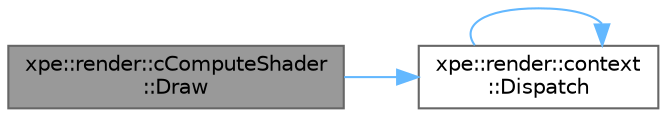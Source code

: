 digraph "xpe::render::cComputeShader::Draw"
{
 // LATEX_PDF_SIZE
  bgcolor="transparent";
  edge [fontname=Helvetica,fontsize=10,labelfontname=Helvetica,labelfontsize=10];
  node [fontname=Helvetica,fontsize=10,shape=box,height=0.2,width=0.4];
  rankdir="LR";
  Node1 [id="Node000001",label="xpe::render::cComputeShader\l::Draw",height=0.2,width=0.4,color="gray40", fillcolor="grey60", style="filled", fontcolor="black",tooltip=" "];
  Node1 -> Node2 [id="edge5_Node000001_Node000002",color="steelblue1",style="solid",tooltip=" "];
  Node2 [id="Node000002",label="xpe::render::context\l::Dispatch",height=0.2,width=0.4,color="grey40", fillcolor="white", style="filled",URL="$namespacexpe_1_1render_1_1context.html#a251a42bdcd5f53b8590069cb530a08bc",tooltip=" "];
  Node2 -> Node2 [id="edge6_Node000002_Node000002",color="steelblue1",style="solid",tooltip=" "];
}
